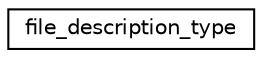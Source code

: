 digraph "Graphical Class Hierarchy"
{
 // INTERACTIVE_SVG=YES
 // LATEX_PDF_SIZE
  edge [fontname="Helvetica",fontsize="10",labelfontname="Helvetica",labelfontsize="10"];
  node [fontname="Helvetica",fontsize="10",shape=record];
  rankdir="LR";
  Node0 [label="file_description_type",height=0.2,width=0.4,color="black", fillcolor="white", style="filled",URL="$structdiag__table__mod_1_1file__description__type.html",tooltip="Private type to hold file information for the diag table."];
}
